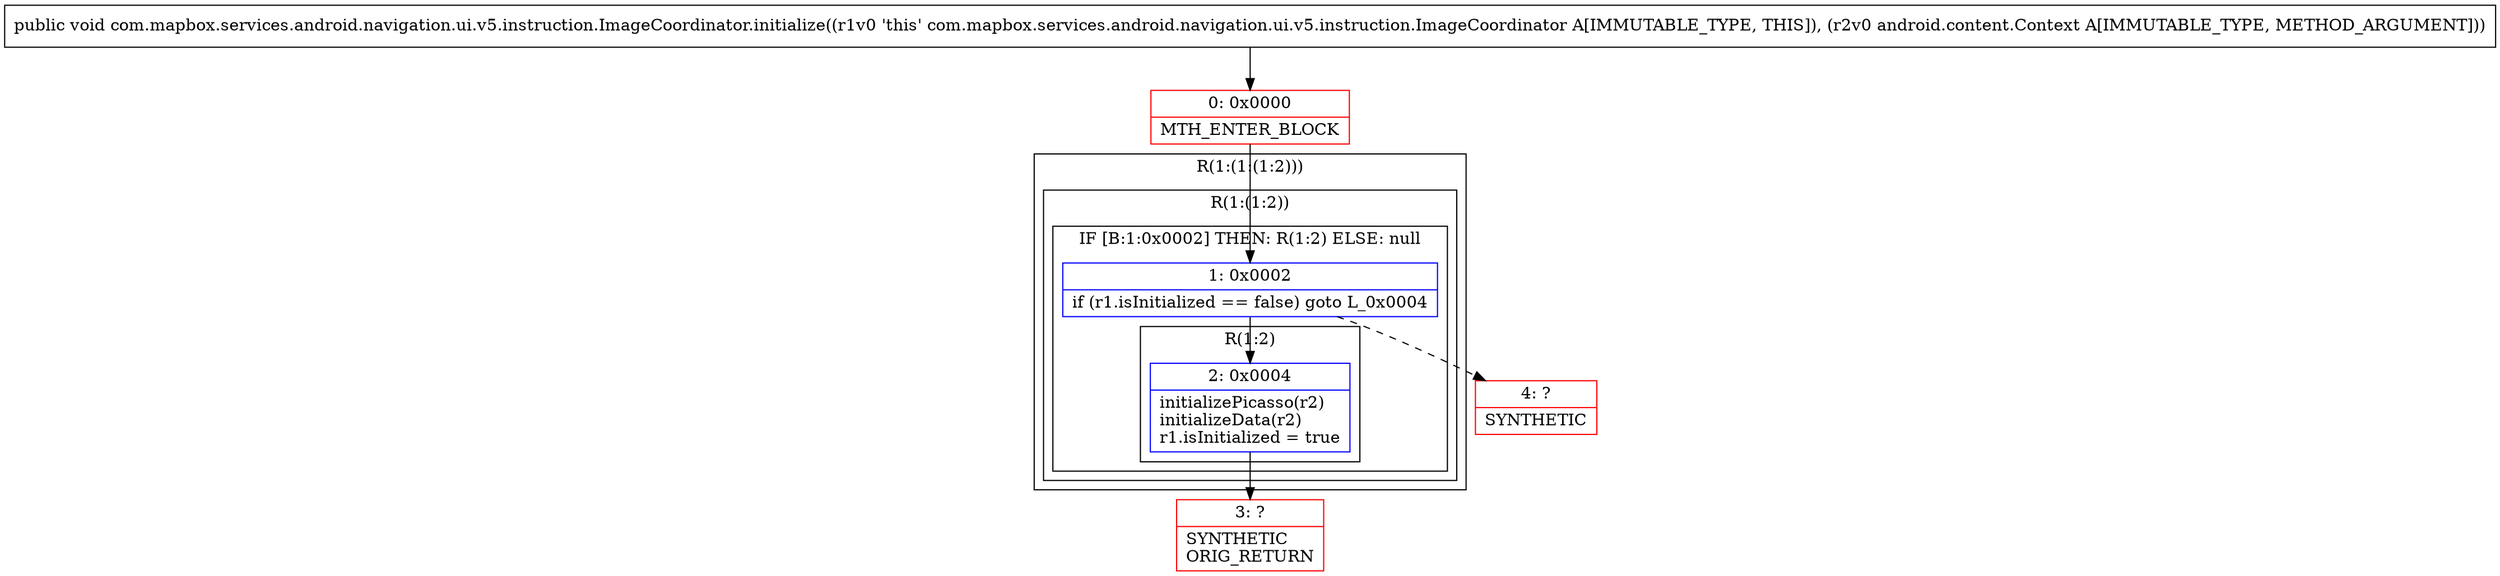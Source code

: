 digraph "CFG forcom.mapbox.services.android.navigation.ui.v5.instruction.ImageCoordinator.initialize(Landroid\/content\/Context;)V" {
subgraph cluster_Region_578342345 {
label = "R(1:(1:(1:2)))";
node [shape=record,color=blue];
subgraph cluster_Region_1831205977 {
label = "R(1:(1:2))";
node [shape=record,color=blue];
subgraph cluster_IfRegion_1727752759 {
label = "IF [B:1:0x0002] THEN: R(1:2) ELSE: null";
node [shape=record,color=blue];
Node_1 [shape=record,label="{1\:\ 0x0002|if (r1.isInitialized == false) goto L_0x0004\l}"];
subgraph cluster_Region_679759794 {
label = "R(1:2)";
node [shape=record,color=blue];
Node_2 [shape=record,label="{2\:\ 0x0004|initializePicasso(r2)\linitializeData(r2)\lr1.isInitialized = true\l}"];
}
}
}
}
Node_0 [shape=record,color=red,label="{0\:\ 0x0000|MTH_ENTER_BLOCK\l}"];
Node_3 [shape=record,color=red,label="{3\:\ ?|SYNTHETIC\lORIG_RETURN\l}"];
Node_4 [shape=record,color=red,label="{4\:\ ?|SYNTHETIC\l}"];
MethodNode[shape=record,label="{public void com.mapbox.services.android.navigation.ui.v5.instruction.ImageCoordinator.initialize((r1v0 'this' com.mapbox.services.android.navigation.ui.v5.instruction.ImageCoordinator A[IMMUTABLE_TYPE, THIS]), (r2v0 android.content.Context A[IMMUTABLE_TYPE, METHOD_ARGUMENT])) }"];
MethodNode -> Node_0;
Node_1 -> Node_2;
Node_1 -> Node_4[style=dashed];
Node_2 -> Node_3;
Node_0 -> Node_1;
}

